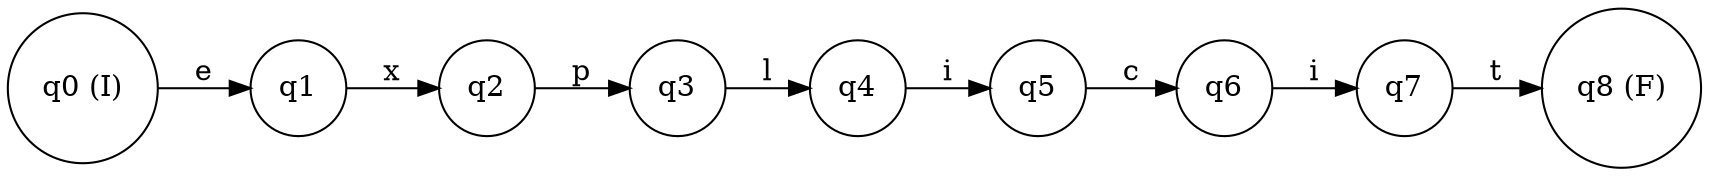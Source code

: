 digraph finite_state_machine {
rankdir=LR;
node [shape = circle];
q0 [label="q0 (I)"];
q1 [label="q1"];
q2 [label="q2"];
q3 [label="q3"];
q4 [label="q4"];
q5 [label="q5"];
q6 [label="q6"];
q7 [label="q7"];
q8 [label="q8 (F)"];
q0 -> q1 [label="e"];
q1 -> q2 [label="x"];
q2 -> q3 [label="p"];
q3 -> q4 [label="l"];
q4 -> q5 [label="i"];
q5 -> q6 [label="c"];
q6 -> q7 [label="i"];
q7 -> q8 [label="t"];
}